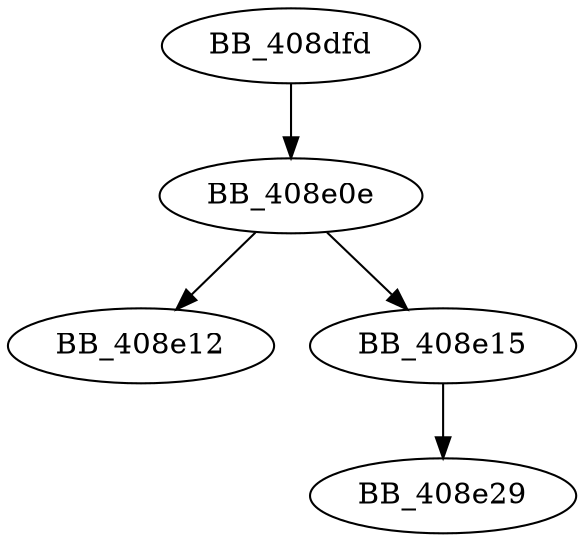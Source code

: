 DiGraph __invalid_parameter{
BB_408dfd->BB_408e0e
BB_408e0e->BB_408e12
BB_408e0e->BB_408e15
BB_408e15->BB_408e29
}
